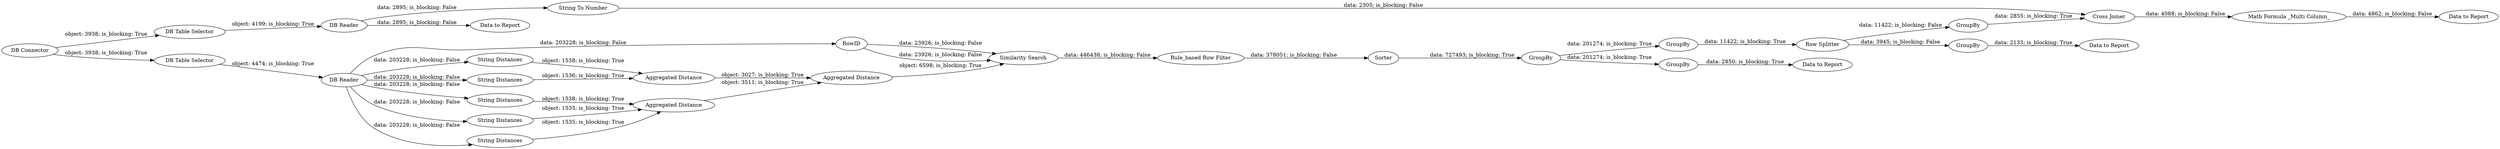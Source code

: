 digraph {
	"2555849922134320912_46" [label=GroupBy]
	"2555849922134320912_41" [label="String Distances"]
	"2555849922134320912_6" [label="DB Reader"]
	"2555849922134320912_42" [label="String Distances"]
	"2555849922134320912_43" [label="Aggregated Distance"]
	"2555849922134320912_48" [label=GroupBy]
	"2555849922134320912_47" [label="Row Splitter"]
	"2555849922134320912_17" [label="DB Reader"]
	"2555849922134320912_39" [label="String Distances"]
	"2555849922134320912_16" [label="DB Table Selector"]
	"2555849922134320912_5" [label="DB Table Selector"]
	"2555849922134320912_23" [label="Similarity Search"]
	"2555849922134320912_49" [label=GroupBy]
	"2555849922134320912_29" [label=Sorter]
	"2555849922134320912_60" [label="DB Connector"]
	"2555849922134320912_58" [label="Cross Joiner"]
	"2555849922134320912_55" [label="String To Number"]
	"2555849922134320912_44" [label="Rule_based Row Filter"]
	"2555849922134320912_7" [label="Data to Report"]
	"2555849922134320912_56" [label="Math Formula _Multi Column_"]
	"2555849922134320912_62" [label=RowID]
	"2555849922134320912_19" [label="Data to Report"]
	"2555849922134320912_36" [label="Aggregated Distance"]
	"2555849922134320912_45" [label=GroupBy]
	"2555849922134320912_40" [label="Aggregated Distance"]
	"2555849922134320912_37" [label="String Distances"]
	"2555849922134320912_59" [label="Data to Report"]
	"2555849922134320912_38" [label="String Distances"]
	"2555849922134320912_52" [label=GroupBy]
	"2555849922134320912_50" [label="Data to Report"]
	"2555849922134320912_62" -> "2555849922134320912_23" [label="data: 23926; is_blocking: False"]
	"2555849922134320912_47" -> "2555849922134320912_48" [label="data: 3945; is_blocking: False"]
	"2555849922134320912_6" -> "2555849922134320912_41" [label="data: 203228; is_blocking: False"]
	"2555849922134320912_56" -> "2555849922134320912_59" [label="data: 4862; is_blocking: False"]
	"2555849922134320912_38" -> "2555849922134320912_36" [label="object: 1535; is_blocking: True"]
	"2555849922134320912_6" -> "2555849922134320912_42" [label="data: 203228; is_blocking: False"]
	"2555849922134320912_60" -> "2555849922134320912_16" [label="object: 3938; is_blocking: True"]
	"2555849922134320912_17" -> "2555849922134320912_19" [label="data: 2895; is_blocking: False"]
	"2555849922134320912_17" -> "2555849922134320912_55" [label="data: 2895; is_blocking: False"]
	"2555849922134320912_41" -> "2555849922134320912_43" [label="object: 1538; is_blocking: True"]
	"2555849922134320912_37" -> "2555849922134320912_36" [label="object: 1535; is_blocking: True"]
	"2555849922134320912_62" -> "2555849922134320912_23" [label="data: 23926; is_blocking: False"]
	"2555849922134320912_40" -> "2555849922134320912_23" [label="object: 6598; is_blocking: True"]
	"2555849922134320912_60" -> "2555849922134320912_5" [label="object: 3938; is_blocking: True"]
	"2555849922134320912_45" -> "2555849922134320912_47" [label="data: 11422; is_blocking: True"]
	"2555849922134320912_6" -> "2555849922134320912_38" [label="data: 203228; is_blocking: False"]
	"2555849922134320912_48" -> "2555849922134320912_7" [label="data: 2133; is_blocking: True"]
	"2555849922134320912_6" -> "2555849922134320912_37" [label="data: 203228; is_blocking: False"]
	"2555849922134320912_42" -> "2555849922134320912_43" [label="object: 1536; is_blocking: True"]
	"2555849922134320912_55" -> "2555849922134320912_58" [label="data: 2305; is_blocking: False"]
	"2555849922134320912_6" -> "2555849922134320912_62" [label="data: 203228; is_blocking: False"]
	"2555849922134320912_58" -> "2555849922134320912_56" [label="data: 4088; is_blocking: False"]
	"2555849922134320912_39" -> "2555849922134320912_36" [label="object: 1538; is_blocking: True"]
	"2555849922134320912_29" -> "2555849922134320912_49" [label="data: 727493; is_blocking: True"]
	"2555849922134320912_49" -> "2555849922134320912_46" [label="data: 201274; is_blocking: True"]
	"2555849922134320912_36" -> "2555849922134320912_40" [label="object: 3511; is_blocking: True"]
	"2555849922134320912_6" -> "2555849922134320912_39" [label="data: 203228; is_blocking: False"]
	"2555849922134320912_43" -> "2555849922134320912_40" [label="object: 3027; is_blocking: True"]
	"2555849922134320912_16" -> "2555849922134320912_17" [label="object: 4199; is_blocking: True"]
	"2555849922134320912_49" -> "2555849922134320912_45" [label="data: 201274; is_blocking: True"]
	"2555849922134320912_47" -> "2555849922134320912_52" [label="data: 11422; is_blocking: False"]
	"2555849922134320912_52" -> "2555849922134320912_58" [label="data: 2855; is_blocking: True"]
	"2555849922134320912_44" -> "2555849922134320912_29" [label="data: 378051; is_blocking: False"]
	"2555849922134320912_23" -> "2555849922134320912_44" [label="data: 446438; is_blocking: False"]
	"2555849922134320912_46" -> "2555849922134320912_50" [label="data: 2850; is_blocking: True"]
	"2555849922134320912_5" -> "2555849922134320912_6" [label="object: 4474; is_blocking: True"]
	rankdir=LR
}
